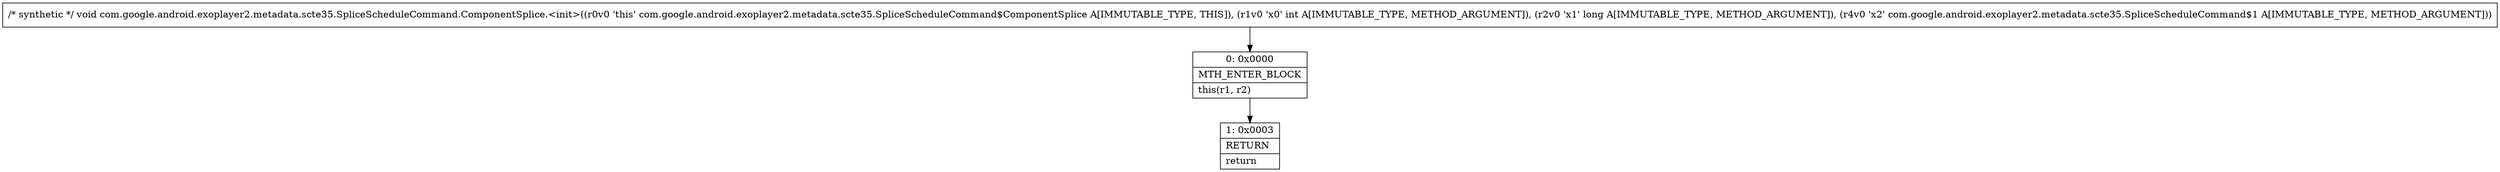 digraph "CFG forcom.google.android.exoplayer2.metadata.scte35.SpliceScheduleCommand.ComponentSplice.\<init\>(IJLcom\/google\/android\/exoplayer2\/metadata\/scte35\/SpliceScheduleCommand$1;)V" {
Node_0 [shape=record,label="{0\:\ 0x0000|MTH_ENTER_BLOCK\l|this(r1, r2)\l}"];
Node_1 [shape=record,label="{1\:\ 0x0003|RETURN\l|return\l}"];
MethodNode[shape=record,label="{\/* synthetic *\/ void com.google.android.exoplayer2.metadata.scte35.SpliceScheduleCommand.ComponentSplice.\<init\>((r0v0 'this' com.google.android.exoplayer2.metadata.scte35.SpliceScheduleCommand$ComponentSplice A[IMMUTABLE_TYPE, THIS]), (r1v0 'x0' int A[IMMUTABLE_TYPE, METHOD_ARGUMENT]), (r2v0 'x1' long A[IMMUTABLE_TYPE, METHOD_ARGUMENT]), (r4v0 'x2' com.google.android.exoplayer2.metadata.scte35.SpliceScheduleCommand$1 A[IMMUTABLE_TYPE, METHOD_ARGUMENT])) }"];
MethodNode -> Node_0;
Node_0 -> Node_1;
}

